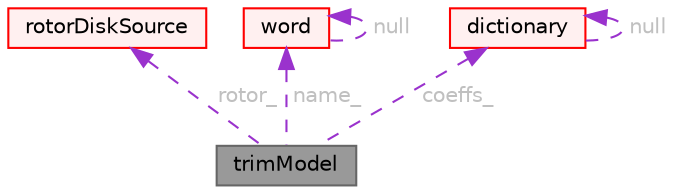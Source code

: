 digraph "trimModel"
{
 // LATEX_PDF_SIZE
  bgcolor="transparent";
  edge [fontname=Helvetica,fontsize=10,labelfontname=Helvetica,labelfontsize=10];
  node [fontname=Helvetica,fontsize=10,shape=box,height=0.2,width=0.4];
  Node1 [id="Node000001",label="trimModel",height=0.2,width=0.4,color="gray40", fillcolor="grey60", style="filled", fontcolor="black",tooltip="Base class for trim models for handling blade characteristics and thrust-torque relations."];
  Node2 -> Node1 [id="edge1_Node000001_Node000002",dir="back",color="darkorchid3",style="dashed",tooltip=" ",label=" rotor_",fontcolor="grey" ];
  Node2 [id="Node000002",label="rotorDiskSource",height=0.2,width=0.4,color="red", fillcolor="#FFF0F0", style="filled",URL="$classFoam_1_1fv_1_1rotorDiskSource.html",tooltip="Applies cell-based momentum sources on velocity (i.e. U) within a specified cylindrical region to app..."];
  Node5 -> Node1 [id="edge2_Node000001_Node000005",dir="back",color="darkorchid3",style="dashed",tooltip=" ",label=" name_",fontcolor="grey" ];
  Node5 [id="Node000005",label="word",height=0.2,width=0.4,color="red", fillcolor="#FFF0F0", style="filled",URL="$classFoam_1_1word.html",tooltip="A class for handling words, derived from Foam::string."];
  Node5 -> Node5 [id="edge3_Node000005_Node000005",dir="back",color="darkorchid3",style="dashed",tooltip=" ",label=" null",fontcolor="grey" ];
  Node25 -> Node1 [id="edge4_Node000001_Node000025",dir="back",color="darkorchid3",style="dashed",tooltip=" ",label=" coeffs_",fontcolor="grey" ];
  Node25 [id="Node000025",label="dictionary",height=0.2,width=0.4,color="red", fillcolor="#FFF0F0", style="filled",URL="$classFoam_1_1dictionary.html",tooltip="A list of keyword definitions, which are a keyword followed by a number of values (eg,..."];
  Node25 -> Node25 [id="edge5_Node000025_Node000025",dir="back",color="darkorchid3",style="dashed",tooltip=" ",label=" null",fontcolor="grey" ];
}

